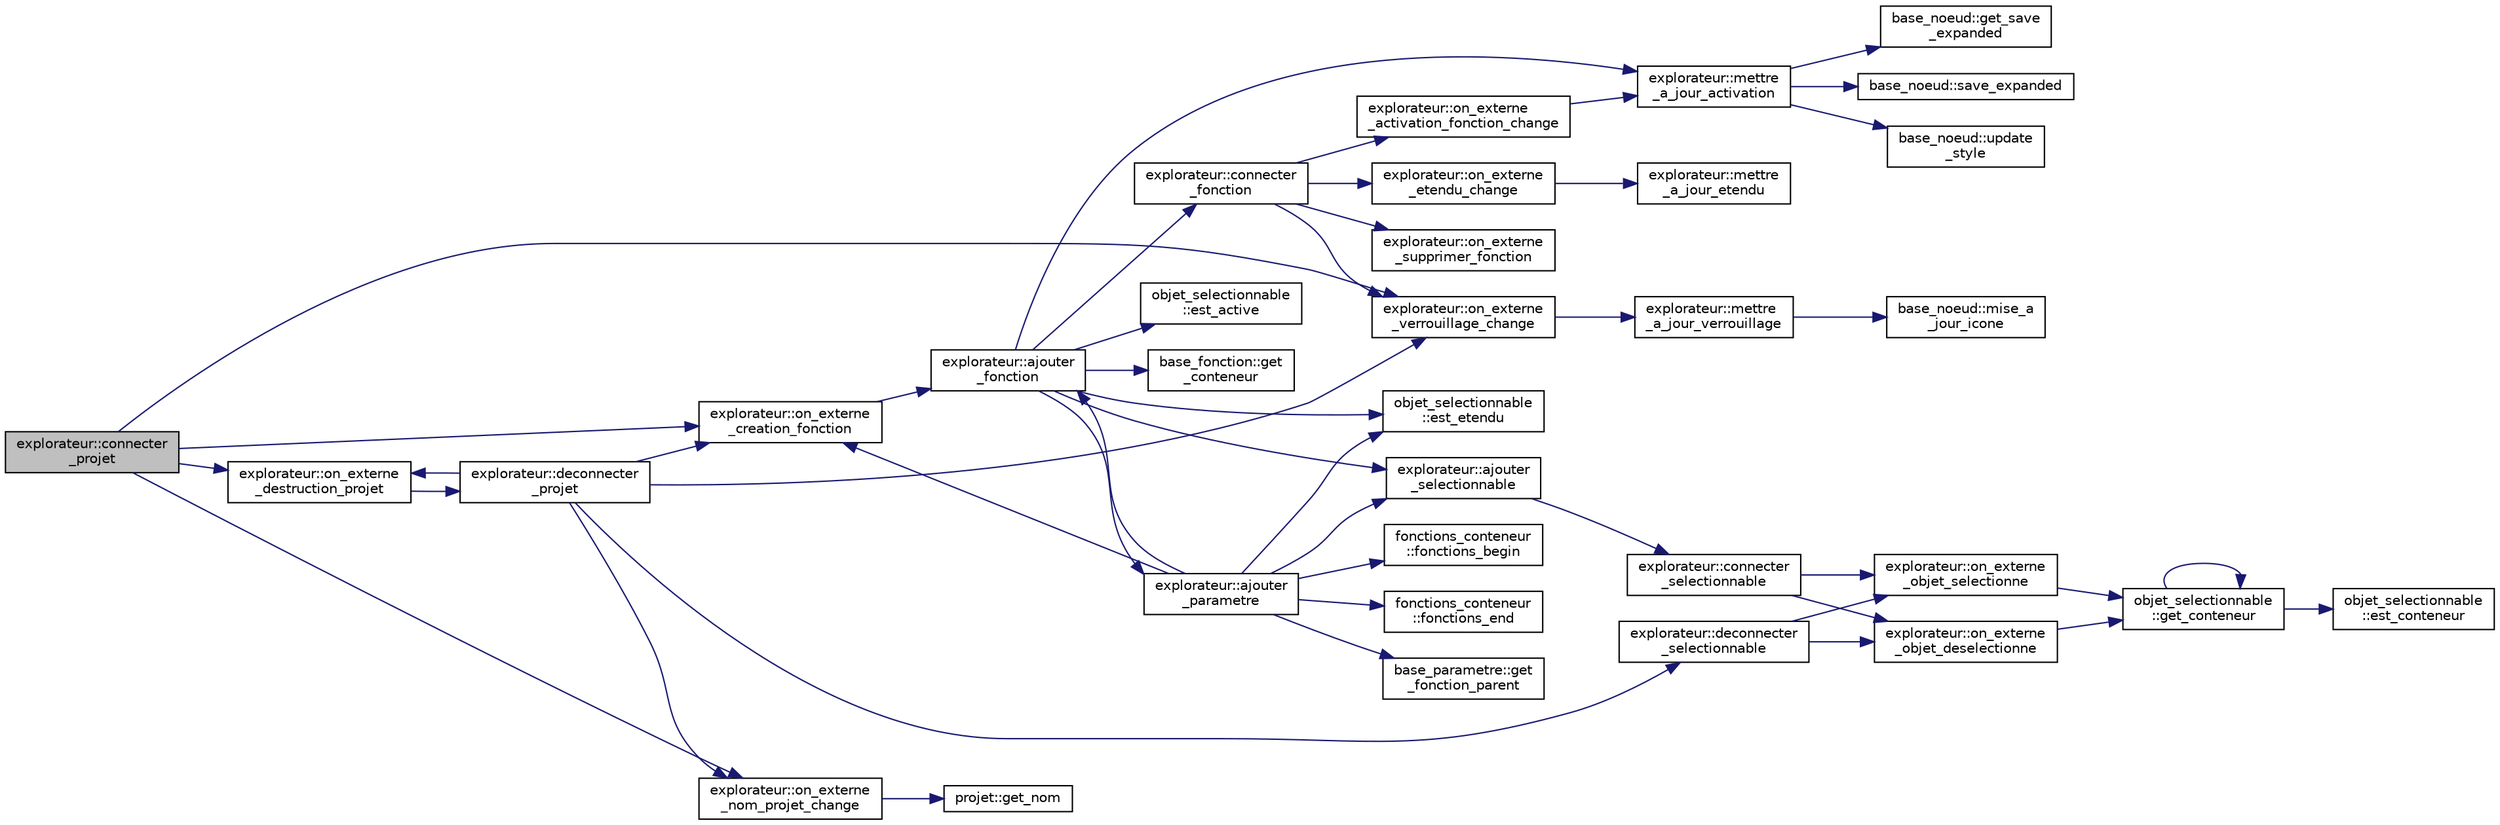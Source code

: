 digraph "explorateur::connecter_projet"
{
  edge [fontname="Helvetica",fontsize="10",labelfontname="Helvetica",labelfontsize="10"];
  node [fontname="Helvetica",fontsize="10",shape=record];
  rankdir="LR";
  Node494 [label="explorateur::connecter\l_projet",height=0.2,width=0.4,color="black", fillcolor="grey75", style="filled", fontcolor="black"];
  Node494 -> Node495 [color="midnightblue",fontsize="10",style="solid",fontname="Helvetica"];
  Node495 [label="explorateur::on_externe\l_creation_fonction",height=0.2,width=0.4,color="black", fillcolor="white", style="filled",URL="$classexplorateur.html#a7f6b58995b31a6b09758e6af0c5988a0"];
  Node495 -> Node496 [color="midnightblue",fontsize="10",style="solid",fontname="Helvetica"];
  Node496 [label="explorateur::ajouter\l_fonction",height=0.2,width=0.4,color="black", fillcolor="white", style="filled",URL="$classexplorateur.html#a9da9de05eb1380d7dc9d0dddd85f2432"];
  Node496 -> Node497 [color="midnightblue",fontsize="10",style="solid",fontname="Helvetica"];
  Node497 [label="base_fonction::get\l_conteneur",height=0.2,width=0.4,color="black", fillcolor="white", style="filled",URL="$classbase__fonction.html#a3ae15ad4fd18fed8252fe6d10ca17d23"];
  Node496 -> Node498 [color="midnightblue",fontsize="10",style="solid",fontname="Helvetica"];
  Node498 [label="explorateur::ajouter\l_selectionnable",height=0.2,width=0.4,color="black", fillcolor="white", style="filled",URL="$classexplorateur.html#a887540b504bdc698ba2b8736fe0e9fdc"];
  Node498 -> Node499 [color="midnightblue",fontsize="10",style="solid",fontname="Helvetica"];
  Node499 [label="explorateur::connecter\l_selectionnable",height=0.2,width=0.4,color="black", fillcolor="white", style="filled",URL="$classexplorateur.html#ad22d29aa9fc32953c4b2b77c56d189db"];
  Node499 -> Node500 [color="midnightblue",fontsize="10",style="solid",fontname="Helvetica"];
  Node500 [label="explorateur::on_externe\l_objet_selectionne",height=0.2,width=0.4,color="black", fillcolor="white", style="filled",URL="$classexplorateur.html#a0fce137b4ac1ce06dcb7bc9f6a561882"];
  Node500 -> Node501 [color="midnightblue",fontsize="10",style="solid",fontname="Helvetica"];
  Node501 [label="objet_selectionnable\l::get_conteneur",height=0.2,width=0.4,color="black", fillcolor="white", style="filled",URL="$classobjet__selectionnable.html#ab809d020155b7fec48ff3adbe15c9b65"];
  Node501 -> Node502 [color="midnightblue",fontsize="10",style="solid",fontname="Helvetica"];
  Node502 [label="objet_selectionnable\l::est_conteneur",height=0.2,width=0.4,color="black", fillcolor="white", style="filled",URL="$classobjet__selectionnable.html#a2c6b5b342b5f3a9f48893f793f935e0f"];
  Node501 -> Node501 [color="midnightblue",fontsize="10",style="solid",fontname="Helvetica"];
  Node499 -> Node503 [color="midnightblue",fontsize="10",style="solid",fontname="Helvetica"];
  Node503 [label="explorateur::on_externe\l_objet_deselectionne",height=0.2,width=0.4,color="black", fillcolor="white", style="filled",URL="$classexplorateur.html#a0c03c6386f018765f8392b95b46c19b0"];
  Node503 -> Node501 [color="midnightblue",fontsize="10",style="solid",fontname="Helvetica"];
  Node496 -> Node504 [color="midnightblue",fontsize="10",style="solid",fontname="Helvetica"];
  Node504 [label="explorateur::ajouter\l_parametre",height=0.2,width=0.4,color="black", fillcolor="white", style="filled",URL="$classexplorateur.html#a4f9742e14126da0d20dd6161c005bcd2"];
  Node504 -> Node505 [color="midnightblue",fontsize="10",style="solid",fontname="Helvetica"];
  Node505 [label="base_parametre::get\l_fonction_parent",height=0.2,width=0.4,color="black", fillcolor="white", style="filled",URL="$classbase__parametre.html#ac6f53648848f13cc2afb6f2bd12a8a0f"];
  Node504 -> Node498 [color="midnightblue",fontsize="10",style="solid",fontname="Helvetica"];
  Node504 -> Node495 [color="midnightblue",fontsize="10",style="solid",fontname="Helvetica"];
  Node504 -> Node506 [color="midnightblue",fontsize="10",style="solid",fontname="Helvetica"];
  Node506 [label="fonctions_conteneur\l::fonctions_begin",height=0.2,width=0.4,color="black", fillcolor="white", style="filled",URL="$classfonctions__conteneur.html#aa1db33c3a0bf76b354e77b4a4324357a"];
  Node504 -> Node507 [color="midnightblue",fontsize="10",style="solid",fontname="Helvetica"];
  Node507 [label="fonctions_conteneur\l::fonctions_end",height=0.2,width=0.4,color="black", fillcolor="white", style="filled",URL="$classfonctions__conteneur.html#a165ee65380980b58b521a62810cd7e27"];
  Node504 -> Node496 [color="midnightblue",fontsize="10",style="solid",fontname="Helvetica"];
  Node504 -> Node508 [color="midnightblue",fontsize="10",style="solid",fontname="Helvetica"];
  Node508 [label="objet_selectionnable\l::est_etendu",height=0.2,width=0.4,color="black", fillcolor="white", style="filled",URL="$classobjet__selectionnable.html#af1e714963d861a9895ff590531396707"];
  Node496 -> Node509 [color="midnightblue",fontsize="10",style="solid",fontname="Helvetica"];
  Node509 [label="explorateur::mettre\l_a_jour_activation",height=0.2,width=0.4,color="black", fillcolor="white", style="filled",URL="$classexplorateur.html#a1c0d1a2f970f2b4d9560f33f74030f7a"];
  Node509 -> Node510 [color="midnightblue",fontsize="10",style="solid",fontname="Helvetica"];
  Node510 [label="base_noeud::get_save\l_expanded",height=0.2,width=0.4,color="black", fillcolor="white", style="filled",URL="$classbase__noeud.html#a32dabd19461a1e4db86b6e1c79bf9cbc"];
  Node509 -> Node511 [color="midnightblue",fontsize="10",style="solid",fontname="Helvetica"];
  Node511 [label="base_noeud::save_expanded",height=0.2,width=0.4,color="black", fillcolor="white", style="filled",URL="$classbase__noeud.html#a5fe905edcc9ff83f21a5d324c8a21bda"];
  Node509 -> Node512 [color="midnightblue",fontsize="10",style="solid",fontname="Helvetica"];
  Node512 [label="base_noeud::update\l_style",height=0.2,width=0.4,color="black", fillcolor="white", style="filled",URL="$classbase__noeud.html#a783e0dfa46ccf7dbf033d9309b878ba8"];
  Node496 -> Node513 [color="midnightblue",fontsize="10",style="solid",fontname="Helvetica"];
  Node513 [label="objet_selectionnable\l::est_active",height=0.2,width=0.4,color="black", fillcolor="white", style="filled",URL="$classobjet__selectionnable.html#a9a0bf43723dd1656224cec9f3c42bba0"];
  Node496 -> Node508 [color="midnightblue",fontsize="10",style="solid",fontname="Helvetica"];
  Node496 -> Node514 [color="midnightblue",fontsize="10",style="solid",fontname="Helvetica"];
  Node514 [label="explorateur::connecter\l_fonction",height=0.2,width=0.4,color="black", fillcolor="white", style="filled",URL="$classexplorateur.html#a838a8a6442ebd91a5c242ea02c0fe3e2"];
  Node514 -> Node515 [color="midnightblue",fontsize="10",style="solid",fontname="Helvetica"];
  Node515 [label="explorateur::on_externe\l_supprimer_fonction",height=0.2,width=0.4,color="black", fillcolor="white", style="filled",URL="$classexplorateur.html#ae43b4a7ba4f0643465b3e2092b674d08"];
  Node514 -> Node516 [color="midnightblue",fontsize="10",style="solid",fontname="Helvetica"];
  Node516 [label="explorateur::on_externe\l_activation_fonction_change",height=0.2,width=0.4,color="black", fillcolor="white", style="filled",URL="$classexplorateur.html#a1384795a69acb9eaabee919bf04568e1"];
  Node516 -> Node509 [color="midnightblue",fontsize="10",style="solid",fontname="Helvetica"];
  Node514 -> Node517 [color="midnightblue",fontsize="10",style="solid",fontname="Helvetica"];
  Node517 [label="explorateur::on_externe\l_verrouillage_change",height=0.2,width=0.4,color="black", fillcolor="white", style="filled",URL="$classexplorateur.html#afce2e984617f7198974bcd4db9c4175a"];
  Node517 -> Node518 [color="midnightblue",fontsize="10",style="solid",fontname="Helvetica"];
  Node518 [label="explorateur::mettre\l_a_jour_verrouillage",height=0.2,width=0.4,color="black", fillcolor="white", style="filled",URL="$classexplorateur.html#aa8f6a55c7d9b6e0ef699eb49af4cc2b7"];
  Node518 -> Node519 [color="midnightblue",fontsize="10",style="solid",fontname="Helvetica"];
  Node519 [label="base_noeud::mise_a\l_jour_icone",height=0.2,width=0.4,color="black", fillcolor="white", style="filled",URL="$classbase__noeud.html#ace8a7076d9e5a5d6644d801ac53f2f93"];
  Node514 -> Node520 [color="midnightblue",fontsize="10",style="solid",fontname="Helvetica"];
  Node520 [label="explorateur::on_externe\l_etendu_change",height=0.2,width=0.4,color="black", fillcolor="white", style="filled",URL="$classexplorateur.html#a5098ff7776e4773ff3386a9bac9d9307"];
  Node520 -> Node521 [color="midnightblue",fontsize="10",style="solid",fontname="Helvetica"];
  Node521 [label="explorateur::mettre\l_a_jour_etendu",height=0.2,width=0.4,color="black", fillcolor="white", style="filled",URL="$classexplorateur.html#a09836e70d0641f3b692eeb070110f912"];
  Node494 -> Node517 [color="midnightblue",fontsize="10",style="solid",fontname="Helvetica"];
  Node494 -> Node522 [color="midnightblue",fontsize="10",style="solid",fontname="Helvetica"];
  Node522 [label="explorateur::on_externe\l_nom_projet_change",height=0.2,width=0.4,color="black", fillcolor="white", style="filled",URL="$classexplorateur.html#a9f74457a3d08f73b28f5c4eaaf01acc9"];
  Node522 -> Node523 [color="midnightblue",fontsize="10",style="solid",fontname="Helvetica"];
  Node523 [label="projet::get_nom",height=0.2,width=0.4,color="black", fillcolor="white", style="filled",URL="$classprojet.html#aa787fbd9f79b128d3ef24d144be917ff"];
  Node494 -> Node524 [color="midnightblue",fontsize="10",style="solid",fontname="Helvetica"];
  Node524 [label="explorateur::on_externe\l_destruction_projet",height=0.2,width=0.4,color="black", fillcolor="white", style="filled",URL="$classexplorateur.html#ad7dd8e9faf432a50a821f76ff8c13e39"];
  Node524 -> Node525 [color="midnightblue",fontsize="10",style="solid",fontname="Helvetica"];
  Node525 [label="explorateur::deconnecter\l_projet",height=0.2,width=0.4,color="black", fillcolor="white", style="filled",URL="$classexplorateur.html#add5e78ffd26db6db6f978a931b5dae8f"];
  Node525 -> Node495 [color="midnightblue",fontsize="10",style="solid",fontname="Helvetica"];
  Node525 -> Node517 [color="midnightblue",fontsize="10",style="solid",fontname="Helvetica"];
  Node525 -> Node522 [color="midnightblue",fontsize="10",style="solid",fontname="Helvetica"];
  Node525 -> Node524 [color="midnightblue",fontsize="10",style="solid",fontname="Helvetica"];
  Node525 -> Node526 [color="midnightblue",fontsize="10",style="solid",fontname="Helvetica"];
  Node526 [label="explorateur::deconnecter\l_selectionnable",height=0.2,width=0.4,color="black", fillcolor="white", style="filled",URL="$classexplorateur.html#aeb433337c59b580a9e33350164e71e22"];
  Node526 -> Node500 [color="midnightblue",fontsize="10",style="solid",fontname="Helvetica"];
  Node526 -> Node503 [color="midnightblue",fontsize="10",style="solid",fontname="Helvetica"];
}
